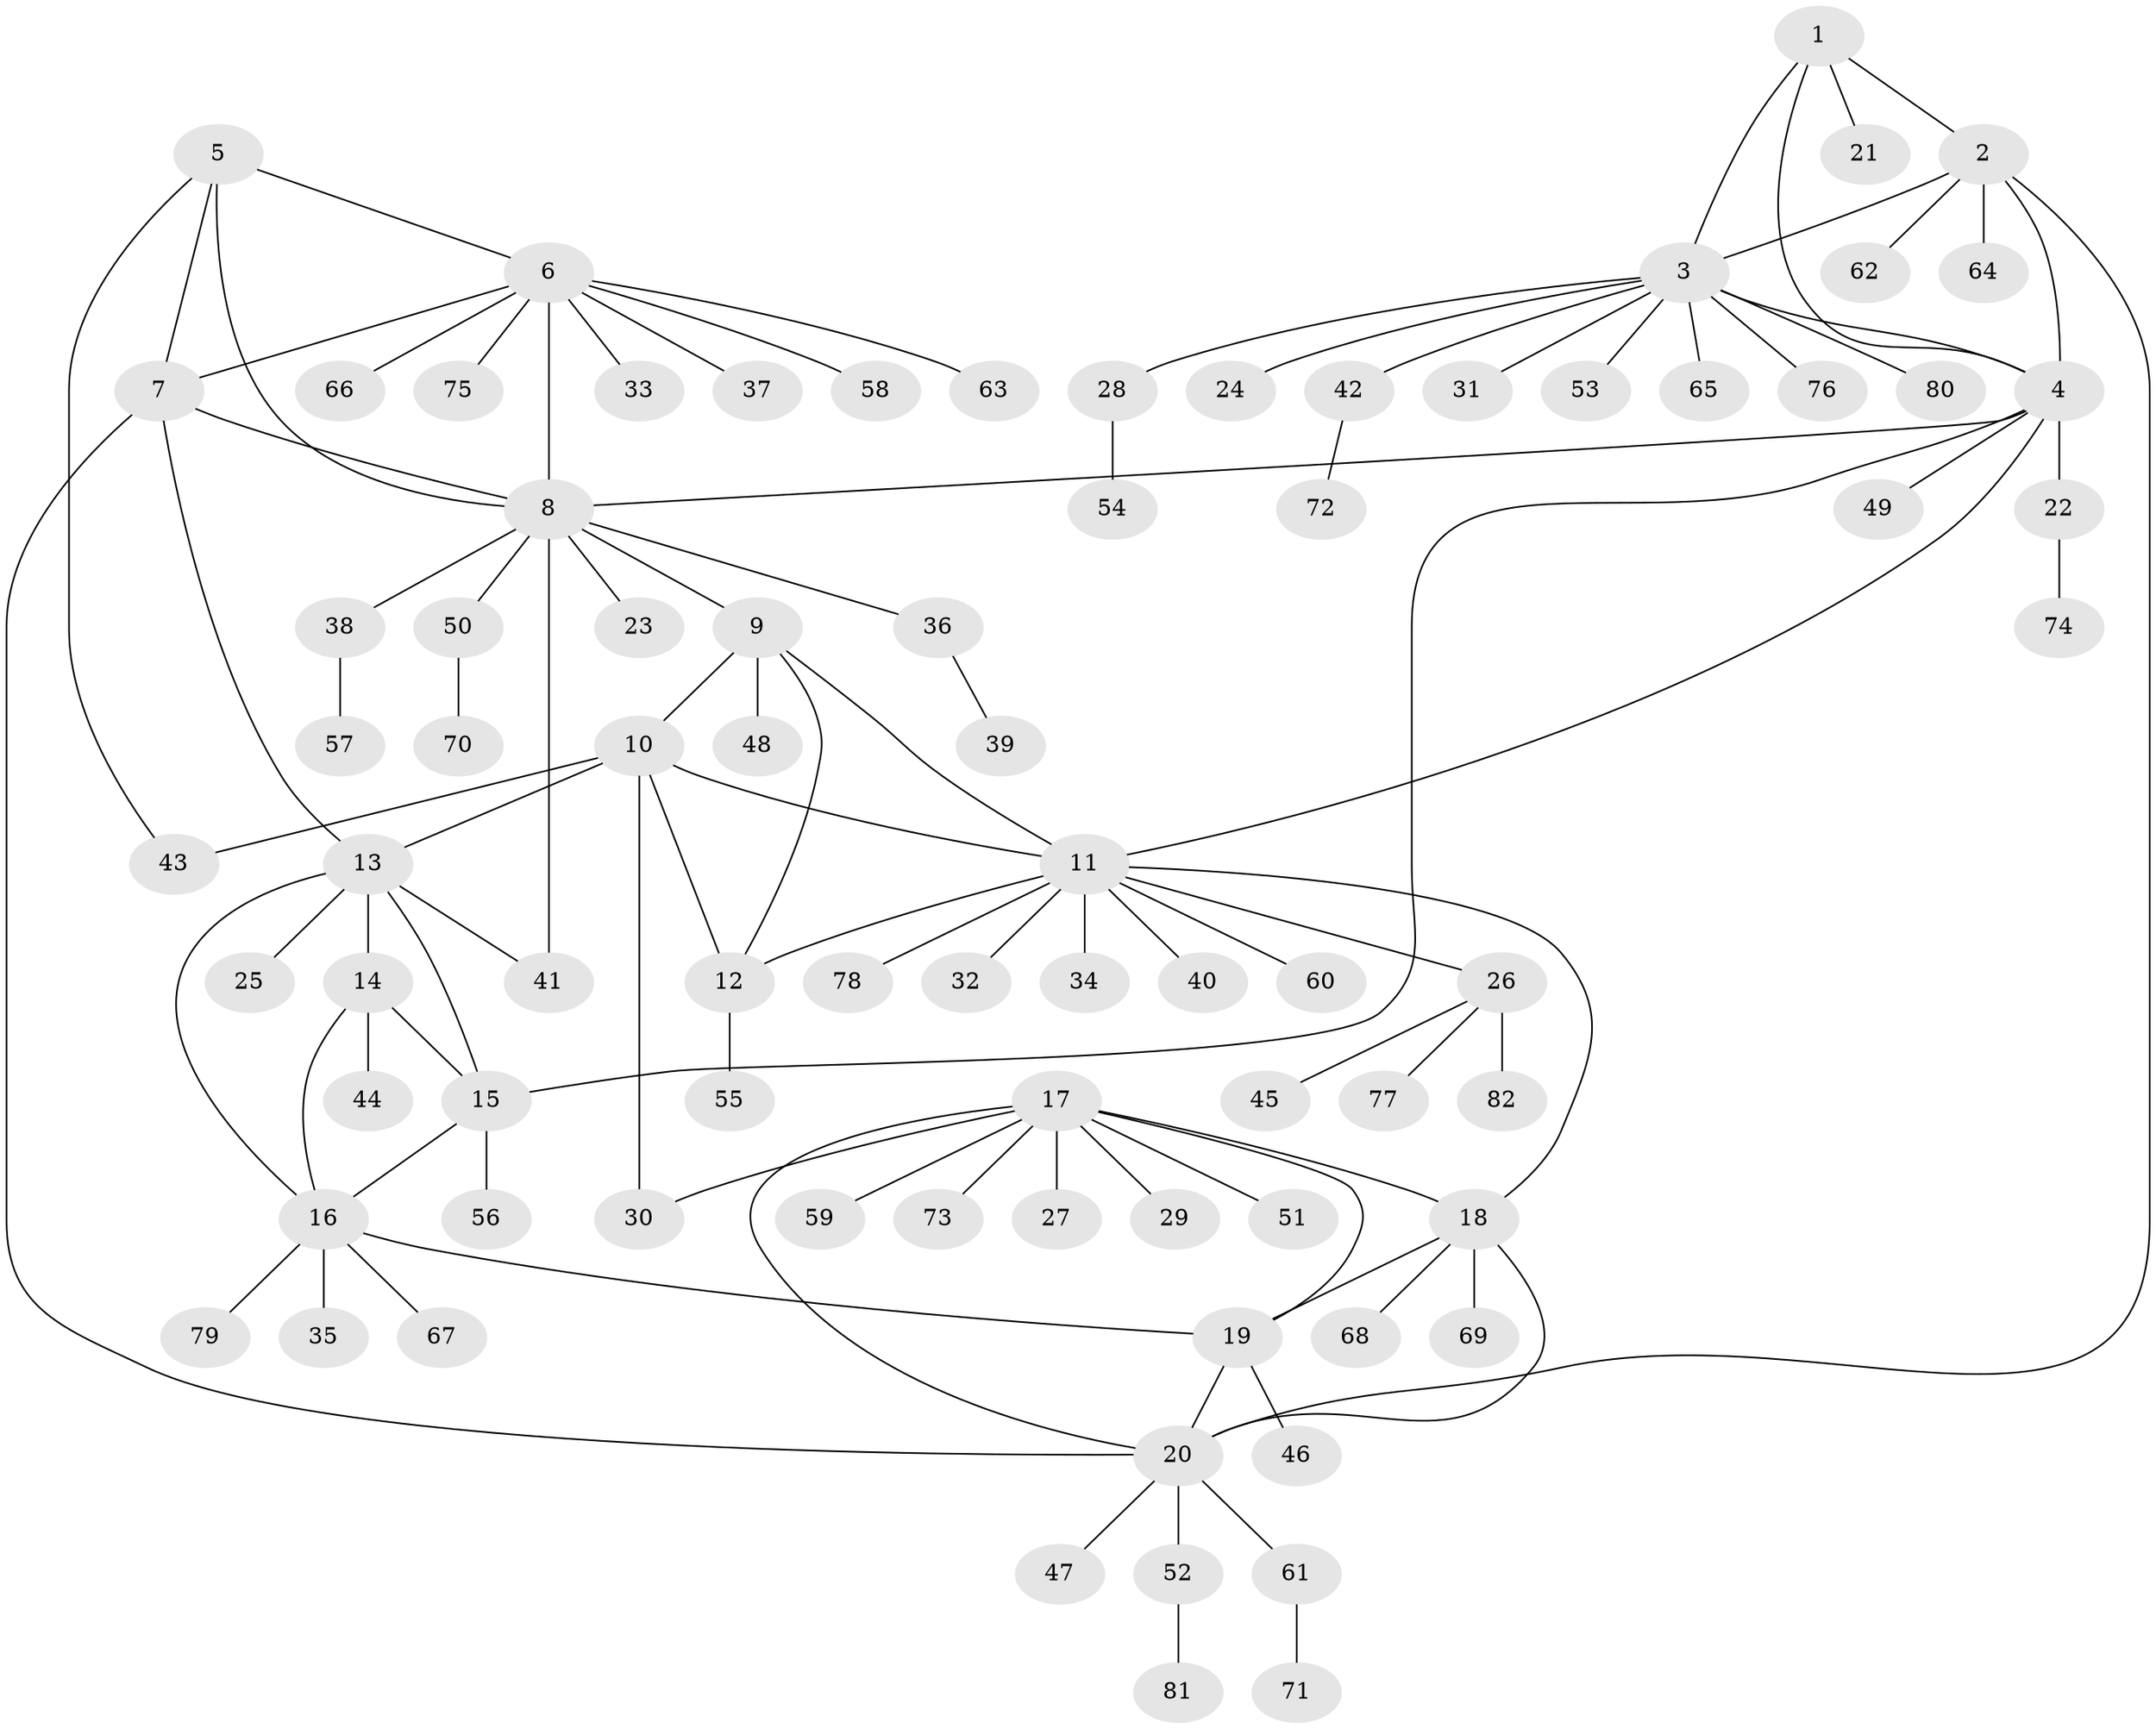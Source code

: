 // coarse degree distribution, {3: 0.09375, 4: 0.0625, 9: 0.03125, 14: 0.03125, 7: 0.0625, 1: 0.625, 2: 0.09375}
// Generated by graph-tools (version 1.1) at 2025/19/03/04/25 18:19:49]
// undirected, 82 vertices, 105 edges
graph export_dot {
graph [start="1"]
  node [color=gray90,style=filled];
  1;
  2;
  3;
  4;
  5;
  6;
  7;
  8;
  9;
  10;
  11;
  12;
  13;
  14;
  15;
  16;
  17;
  18;
  19;
  20;
  21;
  22;
  23;
  24;
  25;
  26;
  27;
  28;
  29;
  30;
  31;
  32;
  33;
  34;
  35;
  36;
  37;
  38;
  39;
  40;
  41;
  42;
  43;
  44;
  45;
  46;
  47;
  48;
  49;
  50;
  51;
  52;
  53;
  54;
  55;
  56;
  57;
  58;
  59;
  60;
  61;
  62;
  63;
  64;
  65;
  66;
  67;
  68;
  69;
  70;
  71;
  72;
  73;
  74;
  75;
  76;
  77;
  78;
  79;
  80;
  81;
  82;
  1 -- 2;
  1 -- 3;
  1 -- 4;
  1 -- 21;
  2 -- 3;
  2 -- 4;
  2 -- 20;
  2 -- 62;
  2 -- 64;
  3 -- 4;
  3 -- 24;
  3 -- 28;
  3 -- 31;
  3 -- 42;
  3 -- 53;
  3 -- 65;
  3 -- 76;
  3 -- 80;
  4 -- 8;
  4 -- 11;
  4 -- 15;
  4 -- 22;
  4 -- 49;
  5 -- 6;
  5 -- 7;
  5 -- 8;
  5 -- 43;
  6 -- 7;
  6 -- 8;
  6 -- 33;
  6 -- 37;
  6 -- 58;
  6 -- 63;
  6 -- 66;
  6 -- 75;
  7 -- 8;
  7 -- 13;
  7 -- 20;
  8 -- 9;
  8 -- 23;
  8 -- 36;
  8 -- 38;
  8 -- 41;
  8 -- 50;
  9 -- 10;
  9 -- 11;
  9 -- 12;
  9 -- 48;
  10 -- 11;
  10 -- 12;
  10 -- 13;
  10 -- 30;
  10 -- 43;
  11 -- 12;
  11 -- 18;
  11 -- 26;
  11 -- 32;
  11 -- 34;
  11 -- 40;
  11 -- 60;
  11 -- 78;
  12 -- 55;
  13 -- 14;
  13 -- 15;
  13 -- 16;
  13 -- 25;
  13 -- 41;
  14 -- 15;
  14 -- 16;
  14 -- 44;
  15 -- 16;
  15 -- 56;
  16 -- 19;
  16 -- 35;
  16 -- 67;
  16 -- 79;
  17 -- 18;
  17 -- 19;
  17 -- 20;
  17 -- 27;
  17 -- 29;
  17 -- 30;
  17 -- 51;
  17 -- 59;
  17 -- 73;
  18 -- 19;
  18 -- 20;
  18 -- 68;
  18 -- 69;
  19 -- 20;
  19 -- 46;
  20 -- 47;
  20 -- 52;
  20 -- 61;
  22 -- 74;
  26 -- 45;
  26 -- 77;
  26 -- 82;
  28 -- 54;
  36 -- 39;
  38 -- 57;
  42 -- 72;
  50 -- 70;
  52 -- 81;
  61 -- 71;
}
